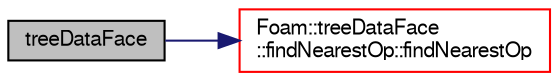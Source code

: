 digraph "treeDataFace"
{
  bgcolor="transparent";
  edge [fontname="FreeSans",fontsize="10",labelfontname="FreeSans",labelfontsize="10"];
  node [fontname="FreeSans",fontsize="10",shape=record];
  rankdir="LR";
  Node9 [label="treeDataFace",height=0.2,width=0.4,color="black", fillcolor="grey75", style="filled", fontcolor="black"];
  Node9 -> Node10 [color="midnightblue",fontsize="10",style="solid",fontname="FreeSans"];
  Node10 [label="Foam::treeDataFace\l::findNearestOp::findNearestOp",height=0.2,width=0.4,color="red",URL="$a25046.html#ab2af52d198a3352d56f28c5021258596"];
}
